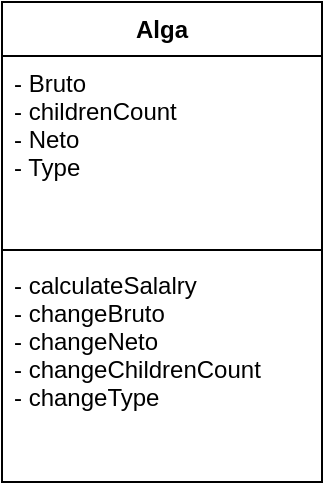 <mxfile version="10.5.5" type="github"><diagram id="uEVUQhxYYaAsfeXQP3OB" name="Page-1"><mxGraphModel dx="621" dy="536" grid="1" gridSize="10" guides="1" tooltips="1" connect="1" arrows="1" fold="1" page="1" pageScale="1" pageWidth="827" pageHeight="1169" math="0" shadow="0"><root><mxCell id="0"/><mxCell id="1" parent="0"/><mxCell id="OuQEdhxySsI5sdxnEuAX-6" value="Alga" style="swimlane;fontStyle=1;align=center;verticalAlign=top;childLayout=stackLayout;horizontal=1;startSize=27;horizontalStack=0;resizeParent=1;resizeParentMax=0;resizeLast=0;collapsible=1;marginBottom=0;" vertex="1" parent="1"><mxGeometry x="40" y="40" width="160" height="240" as="geometry"/></mxCell><mxCell id="OuQEdhxySsI5sdxnEuAX-7" value="- Bruto&#10;- childrenCount&#10;- Neto&#10;- Type&#10;" style="text;strokeColor=none;fillColor=none;align=left;verticalAlign=top;spacingLeft=4;spacingRight=4;overflow=hidden;rotatable=0;points=[[0,0.5],[1,0.5]];portConstraint=eastwest;" vertex="1" parent="OuQEdhxySsI5sdxnEuAX-6"><mxGeometry y="27" width="160" height="93" as="geometry"/></mxCell><mxCell id="OuQEdhxySsI5sdxnEuAX-8" value="" style="line;strokeWidth=1;fillColor=none;align=left;verticalAlign=middle;spacingTop=-1;spacingLeft=3;spacingRight=3;rotatable=0;labelPosition=right;points=[];portConstraint=eastwest;" vertex="1" parent="OuQEdhxySsI5sdxnEuAX-6"><mxGeometry y="120" width="160" height="8" as="geometry"/></mxCell><mxCell id="OuQEdhxySsI5sdxnEuAX-9" value="- calculateSalalry&#10;- changeBruto&#10;- changeNeto&#10;- changeChildrenCount&#10;- changeType&#10;&#10;" style="text;strokeColor=none;fillColor=none;align=left;verticalAlign=top;spacingLeft=4;spacingRight=4;overflow=hidden;rotatable=0;points=[[0,0.5],[1,0.5]];portConstraint=eastwest;" vertex="1" parent="OuQEdhxySsI5sdxnEuAX-6"><mxGeometry y="128" width="160" height="112" as="geometry"/></mxCell></root></mxGraphModel></diagram></mxfile>